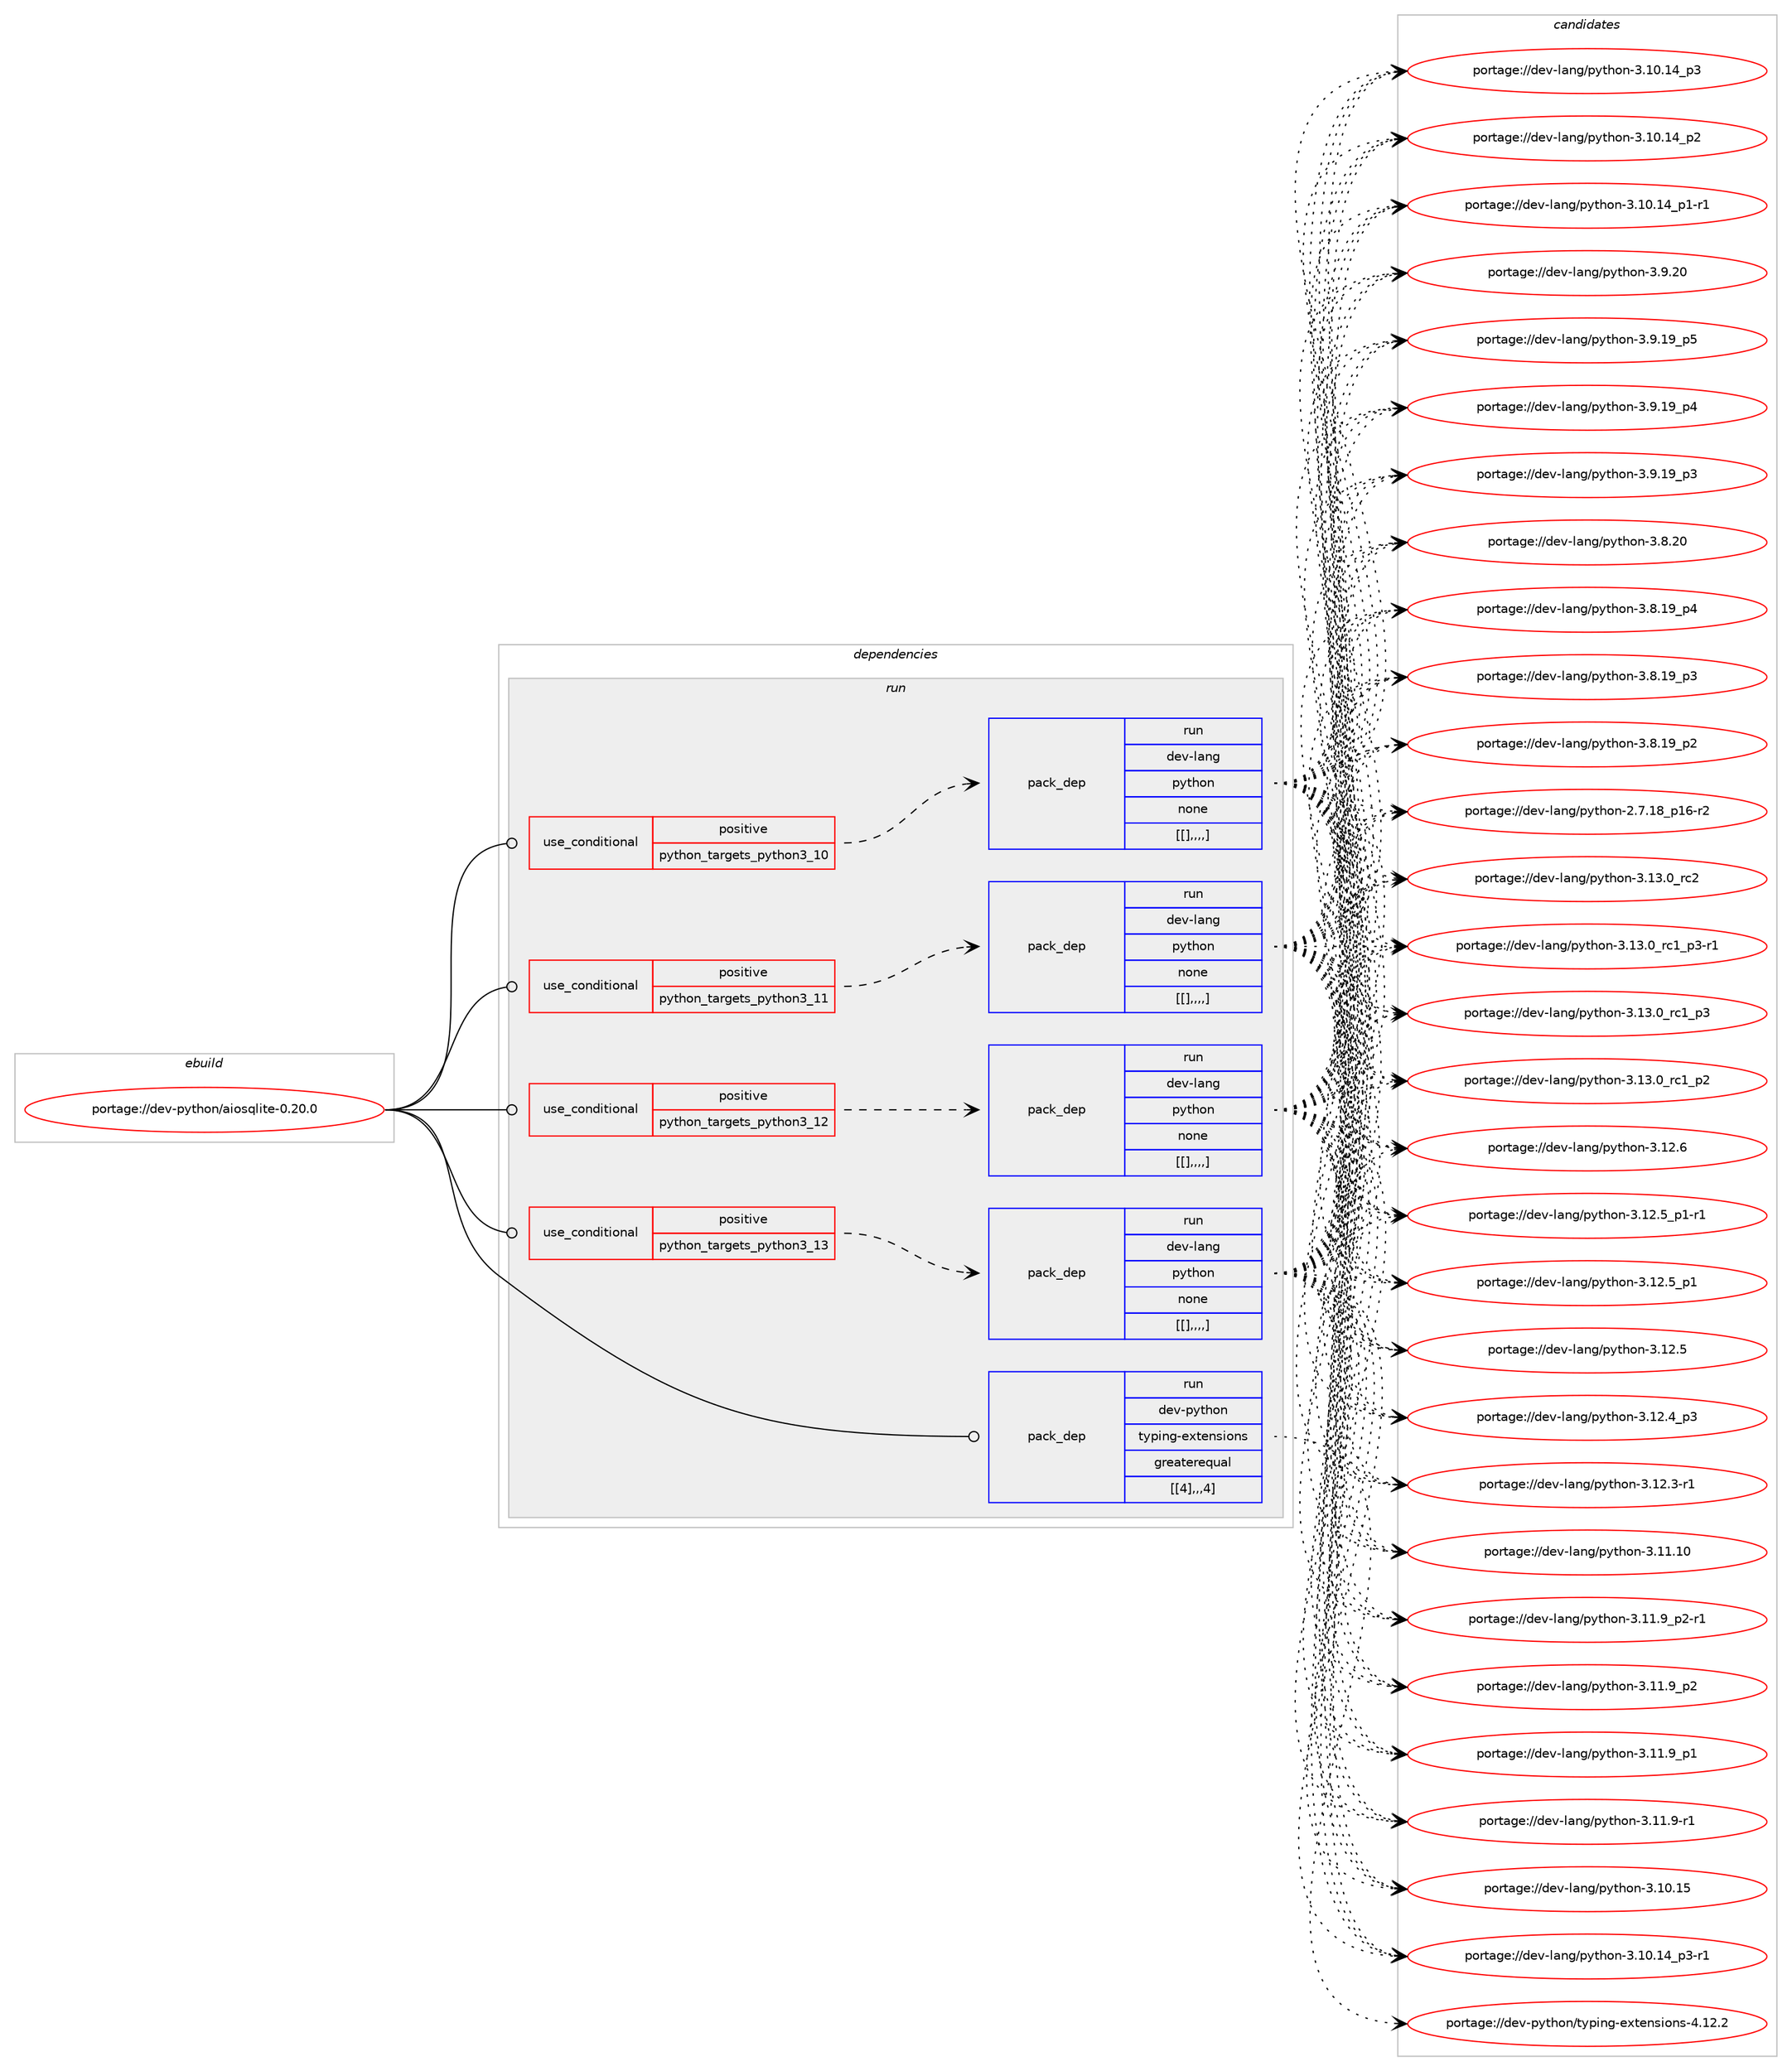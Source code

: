 digraph prolog {

# *************
# Graph options
# *************

newrank=true;
concentrate=true;
compound=true;
graph [rankdir=LR,fontname=Helvetica,fontsize=10,ranksep=1.5];#, ranksep=2.5, nodesep=0.2];
edge  [arrowhead=vee];
node  [fontname=Helvetica,fontsize=10];

# **********
# The ebuild
# **********

subgraph cluster_leftcol {
color=gray;
label=<<i>ebuild</i>>;
id [label="portage://dev-python/aiosqlite-0.20.0", color=red, width=4, href="../dev-python/aiosqlite-0.20.0.svg"];
}

# ****************
# The dependencies
# ****************

subgraph cluster_midcol {
color=gray;
label=<<i>dependencies</i>>;
subgraph cluster_compile {
fillcolor="#eeeeee";
style=filled;
label=<<i>compile</i>>;
}
subgraph cluster_compileandrun {
fillcolor="#eeeeee";
style=filled;
label=<<i>compile and run</i>>;
}
subgraph cluster_run {
fillcolor="#eeeeee";
style=filled;
label=<<i>run</i>>;
subgraph cond31332 {
dependency142476 [label=<<TABLE BORDER="0" CELLBORDER="1" CELLSPACING="0" CELLPADDING="4"><TR><TD ROWSPAN="3" CELLPADDING="10">use_conditional</TD></TR><TR><TD>positive</TD></TR><TR><TD>python_targets_python3_10</TD></TR></TABLE>>, shape=none, color=red];
subgraph pack109931 {
dependency142477 [label=<<TABLE BORDER="0" CELLBORDER="1" CELLSPACING="0" CELLPADDING="4" WIDTH="220"><TR><TD ROWSPAN="6" CELLPADDING="30">pack_dep</TD></TR><TR><TD WIDTH="110">run</TD></TR><TR><TD>dev-lang</TD></TR><TR><TD>python</TD></TR><TR><TD>none</TD></TR><TR><TD>[[],,,,]</TD></TR></TABLE>>, shape=none, color=blue];
}
dependency142476:e -> dependency142477:w [weight=20,style="dashed",arrowhead="vee"];
}
id:e -> dependency142476:w [weight=20,style="solid",arrowhead="odot"];
subgraph cond31333 {
dependency142478 [label=<<TABLE BORDER="0" CELLBORDER="1" CELLSPACING="0" CELLPADDING="4"><TR><TD ROWSPAN="3" CELLPADDING="10">use_conditional</TD></TR><TR><TD>positive</TD></TR><TR><TD>python_targets_python3_11</TD></TR></TABLE>>, shape=none, color=red];
subgraph pack109932 {
dependency142479 [label=<<TABLE BORDER="0" CELLBORDER="1" CELLSPACING="0" CELLPADDING="4" WIDTH="220"><TR><TD ROWSPAN="6" CELLPADDING="30">pack_dep</TD></TR><TR><TD WIDTH="110">run</TD></TR><TR><TD>dev-lang</TD></TR><TR><TD>python</TD></TR><TR><TD>none</TD></TR><TR><TD>[[],,,,]</TD></TR></TABLE>>, shape=none, color=blue];
}
dependency142478:e -> dependency142479:w [weight=20,style="dashed",arrowhead="vee"];
}
id:e -> dependency142478:w [weight=20,style="solid",arrowhead="odot"];
subgraph cond31334 {
dependency142480 [label=<<TABLE BORDER="0" CELLBORDER="1" CELLSPACING="0" CELLPADDING="4"><TR><TD ROWSPAN="3" CELLPADDING="10">use_conditional</TD></TR><TR><TD>positive</TD></TR><TR><TD>python_targets_python3_12</TD></TR></TABLE>>, shape=none, color=red];
subgraph pack109933 {
dependency142481 [label=<<TABLE BORDER="0" CELLBORDER="1" CELLSPACING="0" CELLPADDING="4" WIDTH="220"><TR><TD ROWSPAN="6" CELLPADDING="30">pack_dep</TD></TR><TR><TD WIDTH="110">run</TD></TR><TR><TD>dev-lang</TD></TR><TR><TD>python</TD></TR><TR><TD>none</TD></TR><TR><TD>[[],,,,]</TD></TR></TABLE>>, shape=none, color=blue];
}
dependency142480:e -> dependency142481:w [weight=20,style="dashed",arrowhead="vee"];
}
id:e -> dependency142480:w [weight=20,style="solid",arrowhead="odot"];
subgraph cond31335 {
dependency142482 [label=<<TABLE BORDER="0" CELLBORDER="1" CELLSPACING="0" CELLPADDING="4"><TR><TD ROWSPAN="3" CELLPADDING="10">use_conditional</TD></TR><TR><TD>positive</TD></TR><TR><TD>python_targets_python3_13</TD></TR></TABLE>>, shape=none, color=red];
subgraph pack109934 {
dependency142483 [label=<<TABLE BORDER="0" CELLBORDER="1" CELLSPACING="0" CELLPADDING="4" WIDTH="220"><TR><TD ROWSPAN="6" CELLPADDING="30">pack_dep</TD></TR><TR><TD WIDTH="110">run</TD></TR><TR><TD>dev-lang</TD></TR><TR><TD>python</TD></TR><TR><TD>none</TD></TR><TR><TD>[[],,,,]</TD></TR></TABLE>>, shape=none, color=blue];
}
dependency142482:e -> dependency142483:w [weight=20,style="dashed",arrowhead="vee"];
}
id:e -> dependency142482:w [weight=20,style="solid",arrowhead="odot"];
subgraph pack109935 {
dependency142484 [label=<<TABLE BORDER="0" CELLBORDER="1" CELLSPACING="0" CELLPADDING="4" WIDTH="220"><TR><TD ROWSPAN="6" CELLPADDING="30">pack_dep</TD></TR><TR><TD WIDTH="110">run</TD></TR><TR><TD>dev-python</TD></TR><TR><TD>typing-extensions</TD></TR><TR><TD>greaterequal</TD></TR><TR><TD>[[4],,,4]</TD></TR></TABLE>>, shape=none, color=blue];
}
id:e -> dependency142484:w [weight=20,style="solid",arrowhead="odot"];
}
}

# **************
# The candidates
# **************

subgraph cluster_choices {
rank=same;
color=gray;
label=<<i>candidates</i>>;

subgraph choice109931 {
color=black;
nodesep=1;
choice10010111845108971101034711212111610411111045514649514648951149950 [label="portage://dev-lang/python-3.13.0_rc2", color=red, width=4,href="../dev-lang/python-3.13.0_rc2.svg"];
choice1001011184510897110103471121211161041111104551464951464895114994995112514511449 [label="portage://dev-lang/python-3.13.0_rc1_p3-r1", color=red, width=4,href="../dev-lang/python-3.13.0_rc1_p3-r1.svg"];
choice100101118451089711010347112121116104111110455146495146489511499499511251 [label="portage://dev-lang/python-3.13.0_rc1_p3", color=red, width=4,href="../dev-lang/python-3.13.0_rc1_p3.svg"];
choice100101118451089711010347112121116104111110455146495146489511499499511250 [label="portage://dev-lang/python-3.13.0_rc1_p2", color=red, width=4,href="../dev-lang/python-3.13.0_rc1_p2.svg"];
choice10010111845108971101034711212111610411111045514649504654 [label="portage://dev-lang/python-3.12.6", color=red, width=4,href="../dev-lang/python-3.12.6.svg"];
choice1001011184510897110103471121211161041111104551464950465395112494511449 [label="portage://dev-lang/python-3.12.5_p1-r1", color=red, width=4,href="../dev-lang/python-3.12.5_p1-r1.svg"];
choice100101118451089711010347112121116104111110455146495046539511249 [label="portage://dev-lang/python-3.12.5_p1", color=red, width=4,href="../dev-lang/python-3.12.5_p1.svg"];
choice10010111845108971101034711212111610411111045514649504653 [label="portage://dev-lang/python-3.12.5", color=red, width=4,href="../dev-lang/python-3.12.5.svg"];
choice100101118451089711010347112121116104111110455146495046529511251 [label="portage://dev-lang/python-3.12.4_p3", color=red, width=4,href="../dev-lang/python-3.12.4_p3.svg"];
choice100101118451089711010347112121116104111110455146495046514511449 [label="portage://dev-lang/python-3.12.3-r1", color=red, width=4,href="../dev-lang/python-3.12.3-r1.svg"];
choice1001011184510897110103471121211161041111104551464949464948 [label="portage://dev-lang/python-3.11.10", color=red, width=4,href="../dev-lang/python-3.11.10.svg"];
choice1001011184510897110103471121211161041111104551464949465795112504511449 [label="portage://dev-lang/python-3.11.9_p2-r1", color=red, width=4,href="../dev-lang/python-3.11.9_p2-r1.svg"];
choice100101118451089711010347112121116104111110455146494946579511250 [label="portage://dev-lang/python-3.11.9_p2", color=red, width=4,href="../dev-lang/python-3.11.9_p2.svg"];
choice100101118451089711010347112121116104111110455146494946579511249 [label="portage://dev-lang/python-3.11.9_p1", color=red, width=4,href="../dev-lang/python-3.11.9_p1.svg"];
choice100101118451089711010347112121116104111110455146494946574511449 [label="portage://dev-lang/python-3.11.9-r1", color=red, width=4,href="../dev-lang/python-3.11.9-r1.svg"];
choice1001011184510897110103471121211161041111104551464948464953 [label="portage://dev-lang/python-3.10.15", color=red, width=4,href="../dev-lang/python-3.10.15.svg"];
choice100101118451089711010347112121116104111110455146494846495295112514511449 [label="portage://dev-lang/python-3.10.14_p3-r1", color=red, width=4,href="../dev-lang/python-3.10.14_p3-r1.svg"];
choice10010111845108971101034711212111610411111045514649484649529511251 [label="portage://dev-lang/python-3.10.14_p3", color=red, width=4,href="../dev-lang/python-3.10.14_p3.svg"];
choice10010111845108971101034711212111610411111045514649484649529511250 [label="portage://dev-lang/python-3.10.14_p2", color=red, width=4,href="../dev-lang/python-3.10.14_p2.svg"];
choice100101118451089711010347112121116104111110455146494846495295112494511449 [label="portage://dev-lang/python-3.10.14_p1-r1", color=red, width=4,href="../dev-lang/python-3.10.14_p1-r1.svg"];
choice10010111845108971101034711212111610411111045514657465048 [label="portage://dev-lang/python-3.9.20", color=red, width=4,href="../dev-lang/python-3.9.20.svg"];
choice100101118451089711010347112121116104111110455146574649579511253 [label="portage://dev-lang/python-3.9.19_p5", color=red, width=4,href="../dev-lang/python-3.9.19_p5.svg"];
choice100101118451089711010347112121116104111110455146574649579511252 [label="portage://dev-lang/python-3.9.19_p4", color=red, width=4,href="../dev-lang/python-3.9.19_p4.svg"];
choice100101118451089711010347112121116104111110455146574649579511251 [label="portage://dev-lang/python-3.9.19_p3", color=red, width=4,href="../dev-lang/python-3.9.19_p3.svg"];
choice10010111845108971101034711212111610411111045514656465048 [label="portage://dev-lang/python-3.8.20", color=red, width=4,href="../dev-lang/python-3.8.20.svg"];
choice100101118451089711010347112121116104111110455146564649579511252 [label="portage://dev-lang/python-3.8.19_p4", color=red, width=4,href="../dev-lang/python-3.8.19_p4.svg"];
choice100101118451089711010347112121116104111110455146564649579511251 [label="portage://dev-lang/python-3.8.19_p3", color=red, width=4,href="../dev-lang/python-3.8.19_p3.svg"];
choice100101118451089711010347112121116104111110455146564649579511250 [label="portage://dev-lang/python-3.8.19_p2", color=red, width=4,href="../dev-lang/python-3.8.19_p2.svg"];
choice100101118451089711010347112121116104111110455046554649569511249544511450 [label="portage://dev-lang/python-2.7.18_p16-r2", color=red, width=4,href="../dev-lang/python-2.7.18_p16-r2.svg"];
dependency142477:e -> choice10010111845108971101034711212111610411111045514649514648951149950:w [style=dotted,weight="100"];
dependency142477:e -> choice1001011184510897110103471121211161041111104551464951464895114994995112514511449:w [style=dotted,weight="100"];
dependency142477:e -> choice100101118451089711010347112121116104111110455146495146489511499499511251:w [style=dotted,weight="100"];
dependency142477:e -> choice100101118451089711010347112121116104111110455146495146489511499499511250:w [style=dotted,weight="100"];
dependency142477:e -> choice10010111845108971101034711212111610411111045514649504654:w [style=dotted,weight="100"];
dependency142477:e -> choice1001011184510897110103471121211161041111104551464950465395112494511449:w [style=dotted,weight="100"];
dependency142477:e -> choice100101118451089711010347112121116104111110455146495046539511249:w [style=dotted,weight="100"];
dependency142477:e -> choice10010111845108971101034711212111610411111045514649504653:w [style=dotted,weight="100"];
dependency142477:e -> choice100101118451089711010347112121116104111110455146495046529511251:w [style=dotted,weight="100"];
dependency142477:e -> choice100101118451089711010347112121116104111110455146495046514511449:w [style=dotted,weight="100"];
dependency142477:e -> choice1001011184510897110103471121211161041111104551464949464948:w [style=dotted,weight="100"];
dependency142477:e -> choice1001011184510897110103471121211161041111104551464949465795112504511449:w [style=dotted,weight="100"];
dependency142477:e -> choice100101118451089711010347112121116104111110455146494946579511250:w [style=dotted,weight="100"];
dependency142477:e -> choice100101118451089711010347112121116104111110455146494946579511249:w [style=dotted,weight="100"];
dependency142477:e -> choice100101118451089711010347112121116104111110455146494946574511449:w [style=dotted,weight="100"];
dependency142477:e -> choice1001011184510897110103471121211161041111104551464948464953:w [style=dotted,weight="100"];
dependency142477:e -> choice100101118451089711010347112121116104111110455146494846495295112514511449:w [style=dotted,weight="100"];
dependency142477:e -> choice10010111845108971101034711212111610411111045514649484649529511251:w [style=dotted,weight="100"];
dependency142477:e -> choice10010111845108971101034711212111610411111045514649484649529511250:w [style=dotted,weight="100"];
dependency142477:e -> choice100101118451089711010347112121116104111110455146494846495295112494511449:w [style=dotted,weight="100"];
dependency142477:e -> choice10010111845108971101034711212111610411111045514657465048:w [style=dotted,weight="100"];
dependency142477:e -> choice100101118451089711010347112121116104111110455146574649579511253:w [style=dotted,weight="100"];
dependency142477:e -> choice100101118451089711010347112121116104111110455146574649579511252:w [style=dotted,weight="100"];
dependency142477:e -> choice100101118451089711010347112121116104111110455146574649579511251:w [style=dotted,weight="100"];
dependency142477:e -> choice10010111845108971101034711212111610411111045514656465048:w [style=dotted,weight="100"];
dependency142477:e -> choice100101118451089711010347112121116104111110455146564649579511252:w [style=dotted,weight="100"];
dependency142477:e -> choice100101118451089711010347112121116104111110455146564649579511251:w [style=dotted,weight="100"];
dependency142477:e -> choice100101118451089711010347112121116104111110455146564649579511250:w [style=dotted,weight="100"];
dependency142477:e -> choice100101118451089711010347112121116104111110455046554649569511249544511450:w [style=dotted,weight="100"];
}
subgraph choice109932 {
color=black;
nodesep=1;
choice10010111845108971101034711212111610411111045514649514648951149950 [label="portage://dev-lang/python-3.13.0_rc2", color=red, width=4,href="../dev-lang/python-3.13.0_rc2.svg"];
choice1001011184510897110103471121211161041111104551464951464895114994995112514511449 [label="portage://dev-lang/python-3.13.0_rc1_p3-r1", color=red, width=4,href="../dev-lang/python-3.13.0_rc1_p3-r1.svg"];
choice100101118451089711010347112121116104111110455146495146489511499499511251 [label="portage://dev-lang/python-3.13.0_rc1_p3", color=red, width=4,href="../dev-lang/python-3.13.0_rc1_p3.svg"];
choice100101118451089711010347112121116104111110455146495146489511499499511250 [label="portage://dev-lang/python-3.13.0_rc1_p2", color=red, width=4,href="../dev-lang/python-3.13.0_rc1_p2.svg"];
choice10010111845108971101034711212111610411111045514649504654 [label="portage://dev-lang/python-3.12.6", color=red, width=4,href="../dev-lang/python-3.12.6.svg"];
choice1001011184510897110103471121211161041111104551464950465395112494511449 [label="portage://dev-lang/python-3.12.5_p1-r1", color=red, width=4,href="../dev-lang/python-3.12.5_p1-r1.svg"];
choice100101118451089711010347112121116104111110455146495046539511249 [label="portage://dev-lang/python-3.12.5_p1", color=red, width=4,href="../dev-lang/python-3.12.5_p1.svg"];
choice10010111845108971101034711212111610411111045514649504653 [label="portage://dev-lang/python-3.12.5", color=red, width=4,href="../dev-lang/python-3.12.5.svg"];
choice100101118451089711010347112121116104111110455146495046529511251 [label="portage://dev-lang/python-3.12.4_p3", color=red, width=4,href="../dev-lang/python-3.12.4_p3.svg"];
choice100101118451089711010347112121116104111110455146495046514511449 [label="portage://dev-lang/python-3.12.3-r1", color=red, width=4,href="../dev-lang/python-3.12.3-r1.svg"];
choice1001011184510897110103471121211161041111104551464949464948 [label="portage://dev-lang/python-3.11.10", color=red, width=4,href="../dev-lang/python-3.11.10.svg"];
choice1001011184510897110103471121211161041111104551464949465795112504511449 [label="portage://dev-lang/python-3.11.9_p2-r1", color=red, width=4,href="../dev-lang/python-3.11.9_p2-r1.svg"];
choice100101118451089711010347112121116104111110455146494946579511250 [label="portage://dev-lang/python-3.11.9_p2", color=red, width=4,href="../dev-lang/python-3.11.9_p2.svg"];
choice100101118451089711010347112121116104111110455146494946579511249 [label="portage://dev-lang/python-3.11.9_p1", color=red, width=4,href="../dev-lang/python-3.11.9_p1.svg"];
choice100101118451089711010347112121116104111110455146494946574511449 [label="portage://dev-lang/python-3.11.9-r1", color=red, width=4,href="../dev-lang/python-3.11.9-r1.svg"];
choice1001011184510897110103471121211161041111104551464948464953 [label="portage://dev-lang/python-3.10.15", color=red, width=4,href="../dev-lang/python-3.10.15.svg"];
choice100101118451089711010347112121116104111110455146494846495295112514511449 [label="portage://dev-lang/python-3.10.14_p3-r1", color=red, width=4,href="../dev-lang/python-3.10.14_p3-r1.svg"];
choice10010111845108971101034711212111610411111045514649484649529511251 [label="portage://dev-lang/python-3.10.14_p3", color=red, width=4,href="../dev-lang/python-3.10.14_p3.svg"];
choice10010111845108971101034711212111610411111045514649484649529511250 [label="portage://dev-lang/python-3.10.14_p2", color=red, width=4,href="../dev-lang/python-3.10.14_p2.svg"];
choice100101118451089711010347112121116104111110455146494846495295112494511449 [label="portage://dev-lang/python-3.10.14_p1-r1", color=red, width=4,href="../dev-lang/python-3.10.14_p1-r1.svg"];
choice10010111845108971101034711212111610411111045514657465048 [label="portage://dev-lang/python-3.9.20", color=red, width=4,href="../dev-lang/python-3.9.20.svg"];
choice100101118451089711010347112121116104111110455146574649579511253 [label="portage://dev-lang/python-3.9.19_p5", color=red, width=4,href="../dev-lang/python-3.9.19_p5.svg"];
choice100101118451089711010347112121116104111110455146574649579511252 [label="portage://dev-lang/python-3.9.19_p4", color=red, width=4,href="../dev-lang/python-3.9.19_p4.svg"];
choice100101118451089711010347112121116104111110455146574649579511251 [label="portage://dev-lang/python-3.9.19_p3", color=red, width=4,href="../dev-lang/python-3.9.19_p3.svg"];
choice10010111845108971101034711212111610411111045514656465048 [label="portage://dev-lang/python-3.8.20", color=red, width=4,href="../dev-lang/python-3.8.20.svg"];
choice100101118451089711010347112121116104111110455146564649579511252 [label="portage://dev-lang/python-3.8.19_p4", color=red, width=4,href="../dev-lang/python-3.8.19_p4.svg"];
choice100101118451089711010347112121116104111110455146564649579511251 [label="portage://dev-lang/python-3.8.19_p3", color=red, width=4,href="../dev-lang/python-3.8.19_p3.svg"];
choice100101118451089711010347112121116104111110455146564649579511250 [label="portage://dev-lang/python-3.8.19_p2", color=red, width=4,href="../dev-lang/python-3.8.19_p2.svg"];
choice100101118451089711010347112121116104111110455046554649569511249544511450 [label="portage://dev-lang/python-2.7.18_p16-r2", color=red, width=4,href="../dev-lang/python-2.7.18_p16-r2.svg"];
dependency142479:e -> choice10010111845108971101034711212111610411111045514649514648951149950:w [style=dotted,weight="100"];
dependency142479:e -> choice1001011184510897110103471121211161041111104551464951464895114994995112514511449:w [style=dotted,weight="100"];
dependency142479:e -> choice100101118451089711010347112121116104111110455146495146489511499499511251:w [style=dotted,weight="100"];
dependency142479:e -> choice100101118451089711010347112121116104111110455146495146489511499499511250:w [style=dotted,weight="100"];
dependency142479:e -> choice10010111845108971101034711212111610411111045514649504654:w [style=dotted,weight="100"];
dependency142479:e -> choice1001011184510897110103471121211161041111104551464950465395112494511449:w [style=dotted,weight="100"];
dependency142479:e -> choice100101118451089711010347112121116104111110455146495046539511249:w [style=dotted,weight="100"];
dependency142479:e -> choice10010111845108971101034711212111610411111045514649504653:w [style=dotted,weight="100"];
dependency142479:e -> choice100101118451089711010347112121116104111110455146495046529511251:w [style=dotted,weight="100"];
dependency142479:e -> choice100101118451089711010347112121116104111110455146495046514511449:w [style=dotted,weight="100"];
dependency142479:e -> choice1001011184510897110103471121211161041111104551464949464948:w [style=dotted,weight="100"];
dependency142479:e -> choice1001011184510897110103471121211161041111104551464949465795112504511449:w [style=dotted,weight="100"];
dependency142479:e -> choice100101118451089711010347112121116104111110455146494946579511250:w [style=dotted,weight="100"];
dependency142479:e -> choice100101118451089711010347112121116104111110455146494946579511249:w [style=dotted,weight="100"];
dependency142479:e -> choice100101118451089711010347112121116104111110455146494946574511449:w [style=dotted,weight="100"];
dependency142479:e -> choice1001011184510897110103471121211161041111104551464948464953:w [style=dotted,weight="100"];
dependency142479:e -> choice100101118451089711010347112121116104111110455146494846495295112514511449:w [style=dotted,weight="100"];
dependency142479:e -> choice10010111845108971101034711212111610411111045514649484649529511251:w [style=dotted,weight="100"];
dependency142479:e -> choice10010111845108971101034711212111610411111045514649484649529511250:w [style=dotted,weight="100"];
dependency142479:e -> choice100101118451089711010347112121116104111110455146494846495295112494511449:w [style=dotted,weight="100"];
dependency142479:e -> choice10010111845108971101034711212111610411111045514657465048:w [style=dotted,weight="100"];
dependency142479:e -> choice100101118451089711010347112121116104111110455146574649579511253:w [style=dotted,weight="100"];
dependency142479:e -> choice100101118451089711010347112121116104111110455146574649579511252:w [style=dotted,weight="100"];
dependency142479:e -> choice100101118451089711010347112121116104111110455146574649579511251:w [style=dotted,weight="100"];
dependency142479:e -> choice10010111845108971101034711212111610411111045514656465048:w [style=dotted,weight="100"];
dependency142479:e -> choice100101118451089711010347112121116104111110455146564649579511252:w [style=dotted,weight="100"];
dependency142479:e -> choice100101118451089711010347112121116104111110455146564649579511251:w [style=dotted,weight="100"];
dependency142479:e -> choice100101118451089711010347112121116104111110455146564649579511250:w [style=dotted,weight="100"];
dependency142479:e -> choice100101118451089711010347112121116104111110455046554649569511249544511450:w [style=dotted,weight="100"];
}
subgraph choice109933 {
color=black;
nodesep=1;
choice10010111845108971101034711212111610411111045514649514648951149950 [label="portage://dev-lang/python-3.13.0_rc2", color=red, width=4,href="../dev-lang/python-3.13.0_rc2.svg"];
choice1001011184510897110103471121211161041111104551464951464895114994995112514511449 [label="portage://dev-lang/python-3.13.0_rc1_p3-r1", color=red, width=4,href="../dev-lang/python-3.13.0_rc1_p3-r1.svg"];
choice100101118451089711010347112121116104111110455146495146489511499499511251 [label="portage://dev-lang/python-3.13.0_rc1_p3", color=red, width=4,href="../dev-lang/python-3.13.0_rc1_p3.svg"];
choice100101118451089711010347112121116104111110455146495146489511499499511250 [label="portage://dev-lang/python-3.13.0_rc1_p2", color=red, width=4,href="../dev-lang/python-3.13.0_rc1_p2.svg"];
choice10010111845108971101034711212111610411111045514649504654 [label="portage://dev-lang/python-3.12.6", color=red, width=4,href="../dev-lang/python-3.12.6.svg"];
choice1001011184510897110103471121211161041111104551464950465395112494511449 [label="portage://dev-lang/python-3.12.5_p1-r1", color=red, width=4,href="../dev-lang/python-3.12.5_p1-r1.svg"];
choice100101118451089711010347112121116104111110455146495046539511249 [label="portage://dev-lang/python-3.12.5_p1", color=red, width=4,href="../dev-lang/python-3.12.5_p1.svg"];
choice10010111845108971101034711212111610411111045514649504653 [label="portage://dev-lang/python-3.12.5", color=red, width=4,href="../dev-lang/python-3.12.5.svg"];
choice100101118451089711010347112121116104111110455146495046529511251 [label="portage://dev-lang/python-3.12.4_p3", color=red, width=4,href="../dev-lang/python-3.12.4_p3.svg"];
choice100101118451089711010347112121116104111110455146495046514511449 [label="portage://dev-lang/python-3.12.3-r1", color=red, width=4,href="../dev-lang/python-3.12.3-r1.svg"];
choice1001011184510897110103471121211161041111104551464949464948 [label="portage://dev-lang/python-3.11.10", color=red, width=4,href="../dev-lang/python-3.11.10.svg"];
choice1001011184510897110103471121211161041111104551464949465795112504511449 [label="portage://dev-lang/python-3.11.9_p2-r1", color=red, width=4,href="../dev-lang/python-3.11.9_p2-r1.svg"];
choice100101118451089711010347112121116104111110455146494946579511250 [label="portage://dev-lang/python-3.11.9_p2", color=red, width=4,href="../dev-lang/python-3.11.9_p2.svg"];
choice100101118451089711010347112121116104111110455146494946579511249 [label="portage://dev-lang/python-3.11.9_p1", color=red, width=4,href="../dev-lang/python-3.11.9_p1.svg"];
choice100101118451089711010347112121116104111110455146494946574511449 [label="portage://dev-lang/python-3.11.9-r1", color=red, width=4,href="../dev-lang/python-3.11.9-r1.svg"];
choice1001011184510897110103471121211161041111104551464948464953 [label="portage://dev-lang/python-3.10.15", color=red, width=4,href="../dev-lang/python-3.10.15.svg"];
choice100101118451089711010347112121116104111110455146494846495295112514511449 [label="portage://dev-lang/python-3.10.14_p3-r1", color=red, width=4,href="../dev-lang/python-3.10.14_p3-r1.svg"];
choice10010111845108971101034711212111610411111045514649484649529511251 [label="portage://dev-lang/python-3.10.14_p3", color=red, width=4,href="../dev-lang/python-3.10.14_p3.svg"];
choice10010111845108971101034711212111610411111045514649484649529511250 [label="portage://dev-lang/python-3.10.14_p2", color=red, width=4,href="../dev-lang/python-3.10.14_p2.svg"];
choice100101118451089711010347112121116104111110455146494846495295112494511449 [label="portage://dev-lang/python-3.10.14_p1-r1", color=red, width=4,href="../dev-lang/python-3.10.14_p1-r1.svg"];
choice10010111845108971101034711212111610411111045514657465048 [label="portage://dev-lang/python-3.9.20", color=red, width=4,href="../dev-lang/python-3.9.20.svg"];
choice100101118451089711010347112121116104111110455146574649579511253 [label="portage://dev-lang/python-3.9.19_p5", color=red, width=4,href="../dev-lang/python-3.9.19_p5.svg"];
choice100101118451089711010347112121116104111110455146574649579511252 [label="portage://dev-lang/python-3.9.19_p4", color=red, width=4,href="../dev-lang/python-3.9.19_p4.svg"];
choice100101118451089711010347112121116104111110455146574649579511251 [label="portage://dev-lang/python-3.9.19_p3", color=red, width=4,href="../dev-lang/python-3.9.19_p3.svg"];
choice10010111845108971101034711212111610411111045514656465048 [label="portage://dev-lang/python-3.8.20", color=red, width=4,href="../dev-lang/python-3.8.20.svg"];
choice100101118451089711010347112121116104111110455146564649579511252 [label="portage://dev-lang/python-3.8.19_p4", color=red, width=4,href="../dev-lang/python-3.8.19_p4.svg"];
choice100101118451089711010347112121116104111110455146564649579511251 [label="portage://dev-lang/python-3.8.19_p3", color=red, width=4,href="../dev-lang/python-3.8.19_p3.svg"];
choice100101118451089711010347112121116104111110455146564649579511250 [label="portage://dev-lang/python-3.8.19_p2", color=red, width=4,href="../dev-lang/python-3.8.19_p2.svg"];
choice100101118451089711010347112121116104111110455046554649569511249544511450 [label="portage://dev-lang/python-2.7.18_p16-r2", color=red, width=4,href="../dev-lang/python-2.7.18_p16-r2.svg"];
dependency142481:e -> choice10010111845108971101034711212111610411111045514649514648951149950:w [style=dotted,weight="100"];
dependency142481:e -> choice1001011184510897110103471121211161041111104551464951464895114994995112514511449:w [style=dotted,weight="100"];
dependency142481:e -> choice100101118451089711010347112121116104111110455146495146489511499499511251:w [style=dotted,weight="100"];
dependency142481:e -> choice100101118451089711010347112121116104111110455146495146489511499499511250:w [style=dotted,weight="100"];
dependency142481:e -> choice10010111845108971101034711212111610411111045514649504654:w [style=dotted,weight="100"];
dependency142481:e -> choice1001011184510897110103471121211161041111104551464950465395112494511449:w [style=dotted,weight="100"];
dependency142481:e -> choice100101118451089711010347112121116104111110455146495046539511249:w [style=dotted,weight="100"];
dependency142481:e -> choice10010111845108971101034711212111610411111045514649504653:w [style=dotted,weight="100"];
dependency142481:e -> choice100101118451089711010347112121116104111110455146495046529511251:w [style=dotted,weight="100"];
dependency142481:e -> choice100101118451089711010347112121116104111110455146495046514511449:w [style=dotted,weight="100"];
dependency142481:e -> choice1001011184510897110103471121211161041111104551464949464948:w [style=dotted,weight="100"];
dependency142481:e -> choice1001011184510897110103471121211161041111104551464949465795112504511449:w [style=dotted,weight="100"];
dependency142481:e -> choice100101118451089711010347112121116104111110455146494946579511250:w [style=dotted,weight="100"];
dependency142481:e -> choice100101118451089711010347112121116104111110455146494946579511249:w [style=dotted,weight="100"];
dependency142481:e -> choice100101118451089711010347112121116104111110455146494946574511449:w [style=dotted,weight="100"];
dependency142481:e -> choice1001011184510897110103471121211161041111104551464948464953:w [style=dotted,weight="100"];
dependency142481:e -> choice100101118451089711010347112121116104111110455146494846495295112514511449:w [style=dotted,weight="100"];
dependency142481:e -> choice10010111845108971101034711212111610411111045514649484649529511251:w [style=dotted,weight="100"];
dependency142481:e -> choice10010111845108971101034711212111610411111045514649484649529511250:w [style=dotted,weight="100"];
dependency142481:e -> choice100101118451089711010347112121116104111110455146494846495295112494511449:w [style=dotted,weight="100"];
dependency142481:e -> choice10010111845108971101034711212111610411111045514657465048:w [style=dotted,weight="100"];
dependency142481:e -> choice100101118451089711010347112121116104111110455146574649579511253:w [style=dotted,weight="100"];
dependency142481:e -> choice100101118451089711010347112121116104111110455146574649579511252:w [style=dotted,weight="100"];
dependency142481:e -> choice100101118451089711010347112121116104111110455146574649579511251:w [style=dotted,weight="100"];
dependency142481:e -> choice10010111845108971101034711212111610411111045514656465048:w [style=dotted,weight="100"];
dependency142481:e -> choice100101118451089711010347112121116104111110455146564649579511252:w [style=dotted,weight="100"];
dependency142481:e -> choice100101118451089711010347112121116104111110455146564649579511251:w [style=dotted,weight="100"];
dependency142481:e -> choice100101118451089711010347112121116104111110455146564649579511250:w [style=dotted,weight="100"];
dependency142481:e -> choice100101118451089711010347112121116104111110455046554649569511249544511450:w [style=dotted,weight="100"];
}
subgraph choice109934 {
color=black;
nodesep=1;
choice10010111845108971101034711212111610411111045514649514648951149950 [label="portage://dev-lang/python-3.13.0_rc2", color=red, width=4,href="../dev-lang/python-3.13.0_rc2.svg"];
choice1001011184510897110103471121211161041111104551464951464895114994995112514511449 [label="portage://dev-lang/python-3.13.0_rc1_p3-r1", color=red, width=4,href="../dev-lang/python-3.13.0_rc1_p3-r1.svg"];
choice100101118451089711010347112121116104111110455146495146489511499499511251 [label="portage://dev-lang/python-3.13.0_rc1_p3", color=red, width=4,href="../dev-lang/python-3.13.0_rc1_p3.svg"];
choice100101118451089711010347112121116104111110455146495146489511499499511250 [label="portage://dev-lang/python-3.13.0_rc1_p2", color=red, width=4,href="../dev-lang/python-3.13.0_rc1_p2.svg"];
choice10010111845108971101034711212111610411111045514649504654 [label="portage://dev-lang/python-3.12.6", color=red, width=4,href="../dev-lang/python-3.12.6.svg"];
choice1001011184510897110103471121211161041111104551464950465395112494511449 [label="portage://dev-lang/python-3.12.5_p1-r1", color=red, width=4,href="../dev-lang/python-3.12.5_p1-r1.svg"];
choice100101118451089711010347112121116104111110455146495046539511249 [label="portage://dev-lang/python-3.12.5_p1", color=red, width=4,href="../dev-lang/python-3.12.5_p1.svg"];
choice10010111845108971101034711212111610411111045514649504653 [label="portage://dev-lang/python-3.12.5", color=red, width=4,href="../dev-lang/python-3.12.5.svg"];
choice100101118451089711010347112121116104111110455146495046529511251 [label="portage://dev-lang/python-3.12.4_p3", color=red, width=4,href="../dev-lang/python-3.12.4_p3.svg"];
choice100101118451089711010347112121116104111110455146495046514511449 [label="portage://dev-lang/python-3.12.3-r1", color=red, width=4,href="../dev-lang/python-3.12.3-r1.svg"];
choice1001011184510897110103471121211161041111104551464949464948 [label="portage://dev-lang/python-3.11.10", color=red, width=4,href="../dev-lang/python-3.11.10.svg"];
choice1001011184510897110103471121211161041111104551464949465795112504511449 [label="portage://dev-lang/python-3.11.9_p2-r1", color=red, width=4,href="../dev-lang/python-3.11.9_p2-r1.svg"];
choice100101118451089711010347112121116104111110455146494946579511250 [label="portage://dev-lang/python-3.11.9_p2", color=red, width=4,href="../dev-lang/python-3.11.9_p2.svg"];
choice100101118451089711010347112121116104111110455146494946579511249 [label="portage://dev-lang/python-3.11.9_p1", color=red, width=4,href="../dev-lang/python-3.11.9_p1.svg"];
choice100101118451089711010347112121116104111110455146494946574511449 [label="portage://dev-lang/python-3.11.9-r1", color=red, width=4,href="../dev-lang/python-3.11.9-r1.svg"];
choice1001011184510897110103471121211161041111104551464948464953 [label="portage://dev-lang/python-3.10.15", color=red, width=4,href="../dev-lang/python-3.10.15.svg"];
choice100101118451089711010347112121116104111110455146494846495295112514511449 [label="portage://dev-lang/python-3.10.14_p3-r1", color=red, width=4,href="../dev-lang/python-3.10.14_p3-r1.svg"];
choice10010111845108971101034711212111610411111045514649484649529511251 [label="portage://dev-lang/python-3.10.14_p3", color=red, width=4,href="../dev-lang/python-3.10.14_p3.svg"];
choice10010111845108971101034711212111610411111045514649484649529511250 [label="portage://dev-lang/python-3.10.14_p2", color=red, width=4,href="../dev-lang/python-3.10.14_p2.svg"];
choice100101118451089711010347112121116104111110455146494846495295112494511449 [label="portage://dev-lang/python-3.10.14_p1-r1", color=red, width=4,href="../dev-lang/python-3.10.14_p1-r1.svg"];
choice10010111845108971101034711212111610411111045514657465048 [label="portage://dev-lang/python-3.9.20", color=red, width=4,href="../dev-lang/python-3.9.20.svg"];
choice100101118451089711010347112121116104111110455146574649579511253 [label="portage://dev-lang/python-3.9.19_p5", color=red, width=4,href="../dev-lang/python-3.9.19_p5.svg"];
choice100101118451089711010347112121116104111110455146574649579511252 [label="portage://dev-lang/python-3.9.19_p4", color=red, width=4,href="../dev-lang/python-3.9.19_p4.svg"];
choice100101118451089711010347112121116104111110455146574649579511251 [label="portage://dev-lang/python-3.9.19_p3", color=red, width=4,href="../dev-lang/python-3.9.19_p3.svg"];
choice10010111845108971101034711212111610411111045514656465048 [label="portage://dev-lang/python-3.8.20", color=red, width=4,href="../dev-lang/python-3.8.20.svg"];
choice100101118451089711010347112121116104111110455146564649579511252 [label="portage://dev-lang/python-3.8.19_p4", color=red, width=4,href="../dev-lang/python-3.8.19_p4.svg"];
choice100101118451089711010347112121116104111110455146564649579511251 [label="portage://dev-lang/python-3.8.19_p3", color=red, width=4,href="../dev-lang/python-3.8.19_p3.svg"];
choice100101118451089711010347112121116104111110455146564649579511250 [label="portage://dev-lang/python-3.8.19_p2", color=red, width=4,href="../dev-lang/python-3.8.19_p2.svg"];
choice100101118451089711010347112121116104111110455046554649569511249544511450 [label="portage://dev-lang/python-2.7.18_p16-r2", color=red, width=4,href="../dev-lang/python-2.7.18_p16-r2.svg"];
dependency142483:e -> choice10010111845108971101034711212111610411111045514649514648951149950:w [style=dotted,weight="100"];
dependency142483:e -> choice1001011184510897110103471121211161041111104551464951464895114994995112514511449:w [style=dotted,weight="100"];
dependency142483:e -> choice100101118451089711010347112121116104111110455146495146489511499499511251:w [style=dotted,weight="100"];
dependency142483:e -> choice100101118451089711010347112121116104111110455146495146489511499499511250:w [style=dotted,weight="100"];
dependency142483:e -> choice10010111845108971101034711212111610411111045514649504654:w [style=dotted,weight="100"];
dependency142483:e -> choice1001011184510897110103471121211161041111104551464950465395112494511449:w [style=dotted,weight="100"];
dependency142483:e -> choice100101118451089711010347112121116104111110455146495046539511249:w [style=dotted,weight="100"];
dependency142483:e -> choice10010111845108971101034711212111610411111045514649504653:w [style=dotted,weight="100"];
dependency142483:e -> choice100101118451089711010347112121116104111110455146495046529511251:w [style=dotted,weight="100"];
dependency142483:e -> choice100101118451089711010347112121116104111110455146495046514511449:w [style=dotted,weight="100"];
dependency142483:e -> choice1001011184510897110103471121211161041111104551464949464948:w [style=dotted,weight="100"];
dependency142483:e -> choice1001011184510897110103471121211161041111104551464949465795112504511449:w [style=dotted,weight="100"];
dependency142483:e -> choice100101118451089711010347112121116104111110455146494946579511250:w [style=dotted,weight="100"];
dependency142483:e -> choice100101118451089711010347112121116104111110455146494946579511249:w [style=dotted,weight="100"];
dependency142483:e -> choice100101118451089711010347112121116104111110455146494946574511449:w [style=dotted,weight="100"];
dependency142483:e -> choice1001011184510897110103471121211161041111104551464948464953:w [style=dotted,weight="100"];
dependency142483:e -> choice100101118451089711010347112121116104111110455146494846495295112514511449:w [style=dotted,weight="100"];
dependency142483:e -> choice10010111845108971101034711212111610411111045514649484649529511251:w [style=dotted,weight="100"];
dependency142483:e -> choice10010111845108971101034711212111610411111045514649484649529511250:w [style=dotted,weight="100"];
dependency142483:e -> choice100101118451089711010347112121116104111110455146494846495295112494511449:w [style=dotted,weight="100"];
dependency142483:e -> choice10010111845108971101034711212111610411111045514657465048:w [style=dotted,weight="100"];
dependency142483:e -> choice100101118451089711010347112121116104111110455146574649579511253:w [style=dotted,weight="100"];
dependency142483:e -> choice100101118451089711010347112121116104111110455146574649579511252:w [style=dotted,weight="100"];
dependency142483:e -> choice100101118451089711010347112121116104111110455146574649579511251:w [style=dotted,weight="100"];
dependency142483:e -> choice10010111845108971101034711212111610411111045514656465048:w [style=dotted,weight="100"];
dependency142483:e -> choice100101118451089711010347112121116104111110455146564649579511252:w [style=dotted,weight="100"];
dependency142483:e -> choice100101118451089711010347112121116104111110455146564649579511251:w [style=dotted,weight="100"];
dependency142483:e -> choice100101118451089711010347112121116104111110455146564649579511250:w [style=dotted,weight="100"];
dependency142483:e -> choice100101118451089711010347112121116104111110455046554649569511249544511450:w [style=dotted,weight="100"];
}
subgraph choice109935 {
color=black;
nodesep=1;
choice10010111845112121116104111110471161211121051101034510112011610111011510511111011545524649504650 [label="portage://dev-python/typing-extensions-4.12.2", color=red, width=4,href="../dev-python/typing-extensions-4.12.2.svg"];
dependency142484:e -> choice10010111845112121116104111110471161211121051101034510112011610111011510511111011545524649504650:w [style=dotted,weight="100"];
}
}

}
